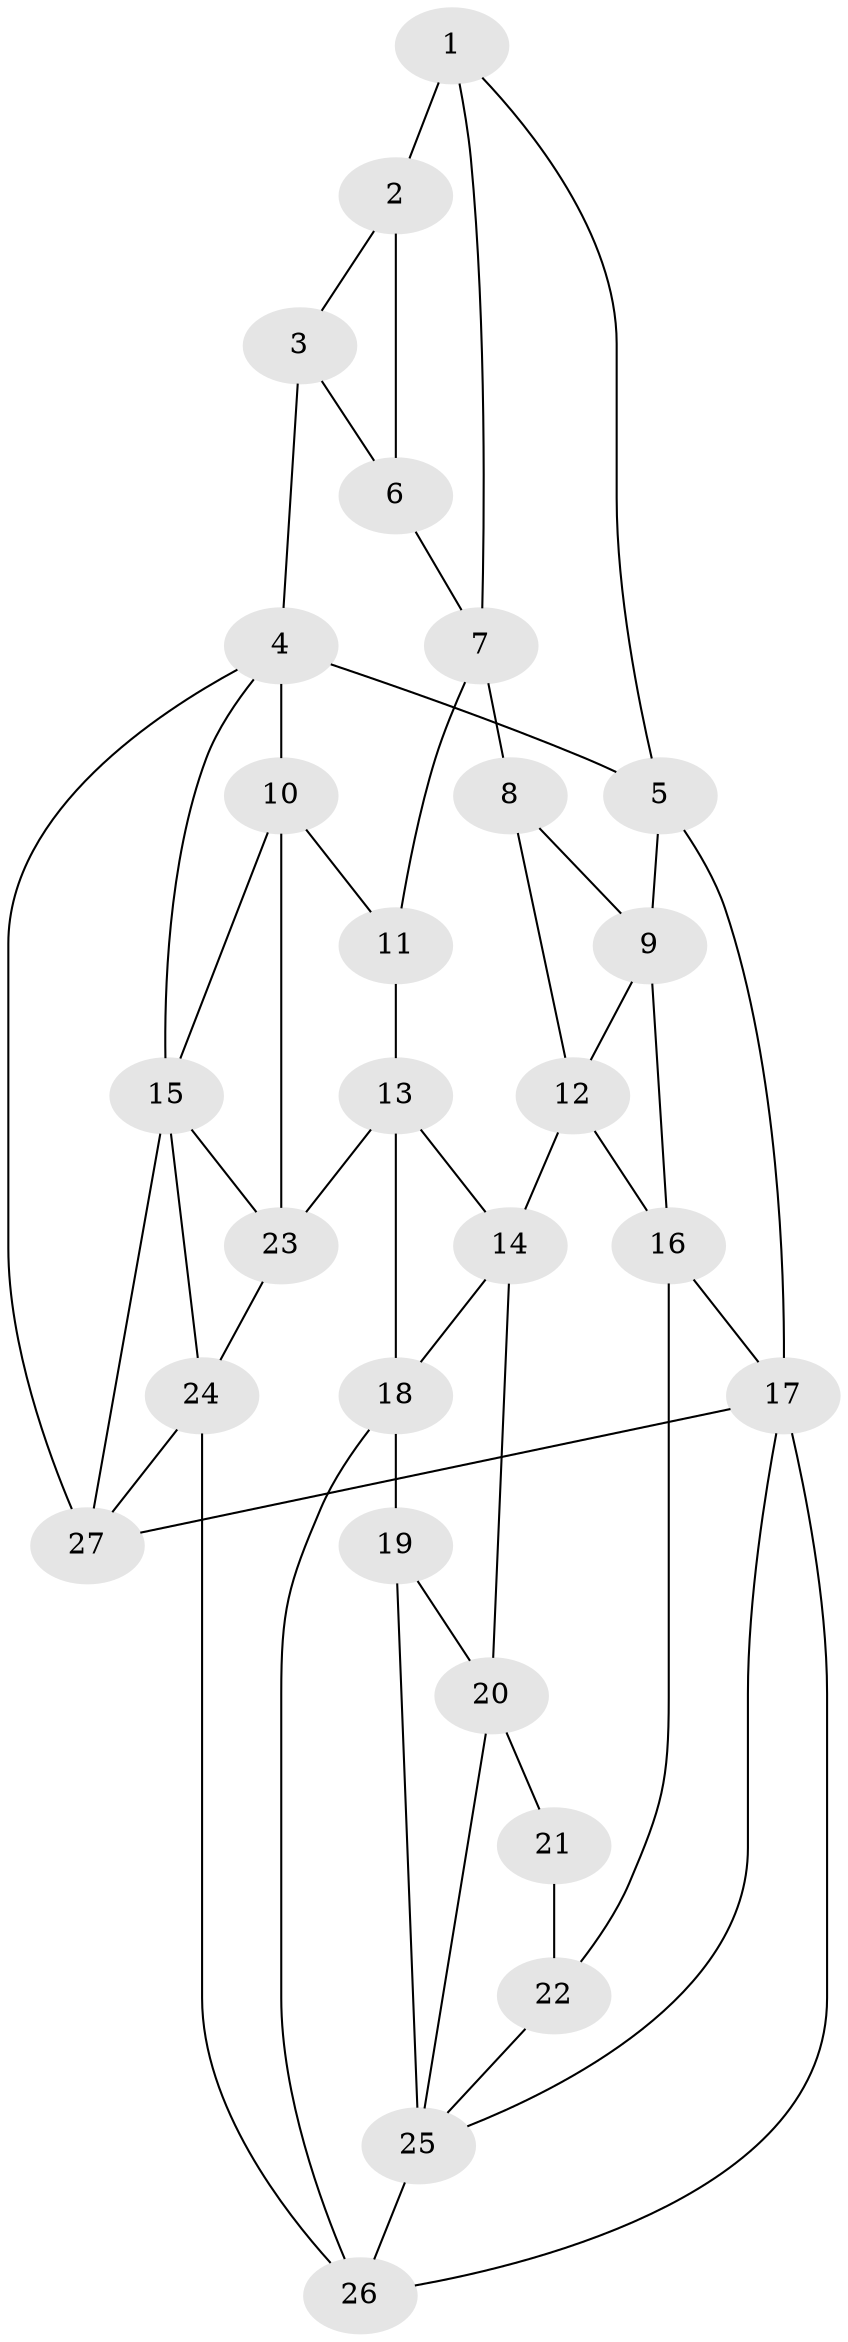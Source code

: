 // original degree distribution, {3: 0.023809523809523808, 4: 0.2976190476190476, 6: 0.27380952380952384, 5: 0.40476190476190477}
// Generated by graph-tools (version 1.1) at 2025/54/03/04/25 22:54:41]
// undirected, 27 vertices, 51 edges
graph export_dot {
  node [color=gray90,style=filled];
  1;
  2;
  3;
  4;
  5;
  6;
  7;
  8;
  9;
  10;
  11;
  12;
  13;
  14;
  15;
  16;
  17;
  18;
  19;
  20;
  21;
  22;
  23;
  24;
  25;
  26;
  27;
  1 -- 2 [weight=2.0];
  1 -- 5 [weight=1.0];
  1 -- 7 [weight=1.0];
  2 -- 3 [weight=2.0];
  2 -- 6 [weight=1.0];
  3 -- 4 [weight=2.0];
  3 -- 6 [weight=2.0];
  4 -- 5 [weight=1.0];
  4 -- 10 [weight=1.0];
  4 -- 15 [weight=1.0];
  4 -- 27 [weight=1.0];
  5 -- 9 [weight=2.0];
  5 -- 17 [weight=1.0];
  6 -- 7 [weight=1.0];
  7 -- 8 [weight=2.0];
  7 -- 11 [weight=2.0];
  8 -- 9 [weight=1.0];
  8 -- 12 [weight=1.0];
  9 -- 12 [weight=2.0];
  9 -- 16 [weight=1.0];
  10 -- 11 [weight=2.0];
  10 -- 15 [weight=1.0];
  10 -- 23 [weight=1.0];
  11 -- 13 [weight=2.0];
  12 -- 14 [weight=1.0];
  12 -- 16 [weight=2.0];
  13 -- 14 [weight=1.0];
  13 -- 18 [weight=1.0];
  13 -- 23 [weight=1.0];
  14 -- 18 [weight=1.0];
  14 -- 20 [weight=1.0];
  15 -- 23 [weight=1.0];
  15 -- 24 [weight=2.0];
  15 -- 27 [weight=1.0];
  16 -- 17 [weight=1.0];
  16 -- 22 [weight=2.0];
  17 -- 25 [weight=1.0];
  17 -- 26 [weight=1.0];
  17 -- 27 [weight=1.0];
  18 -- 19 [weight=1.0];
  18 -- 26 [weight=1.0];
  19 -- 20 [weight=1.0];
  19 -- 25 [weight=2.0];
  20 -- 21 [weight=1.0];
  20 -- 25 [weight=1.0];
  21 -- 22 [weight=2.0];
  22 -- 25 [weight=1.0];
  23 -- 24 [weight=1.0];
  24 -- 26 [weight=1.0];
  24 -- 27 [weight=1.0];
  25 -- 26 [weight=1.0];
}
